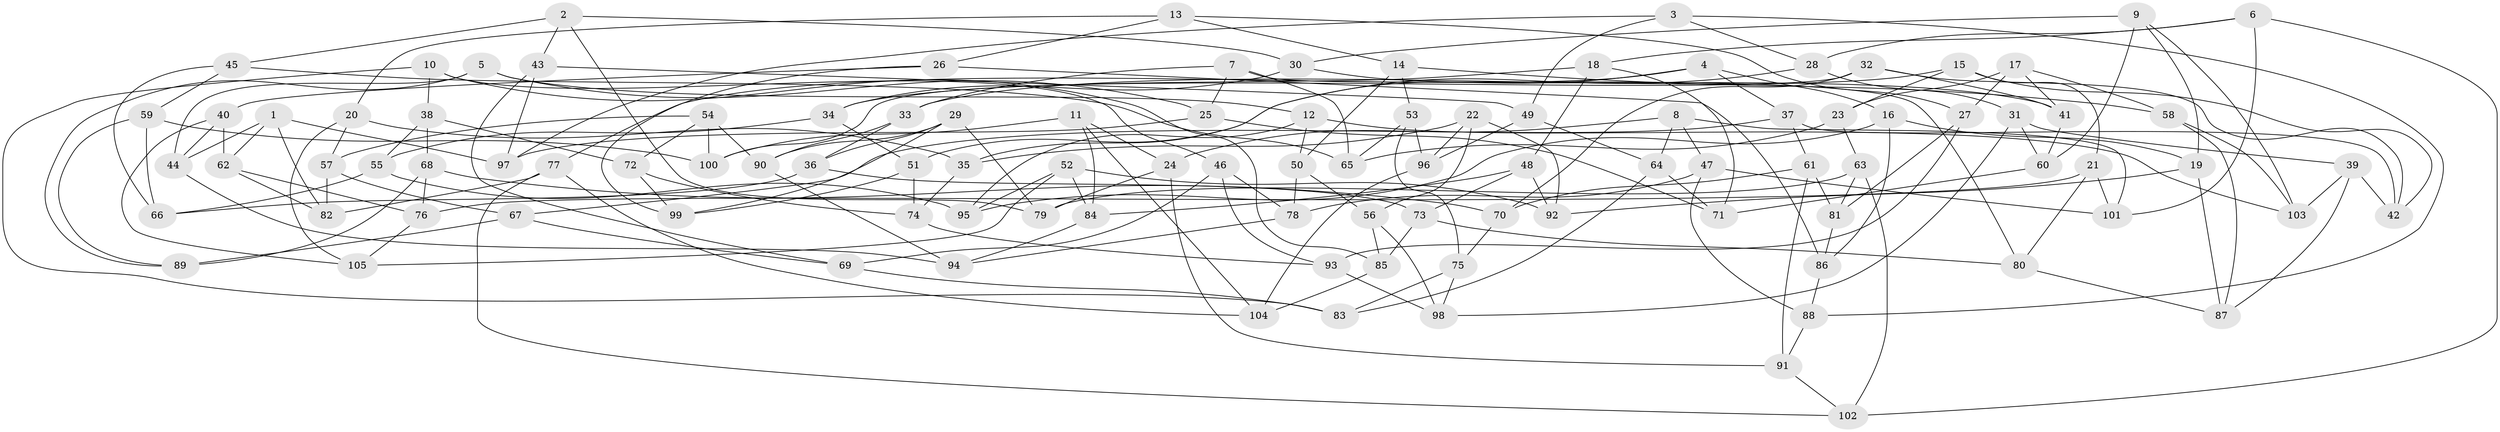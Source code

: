 // coarse degree distribution, {5: 0.13846153846153847, 4: 0.38461538461538464, 6: 0.46153846153846156, 3: 0.015384615384615385}
// Generated by graph-tools (version 1.1) at 2025/24/03/03/25 07:24:31]
// undirected, 105 vertices, 210 edges
graph export_dot {
graph [start="1"]
  node [color=gray90,style=filled];
  1;
  2;
  3;
  4;
  5;
  6;
  7;
  8;
  9;
  10;
  11;
  12;
  13;
  14;
  15;
  16;
  17;
  18;
  19;
  20;
  21;
  22;
  23;
  24;
  25;
  26;
  27;
  28;
  29;
  30;
  31;
  32;
  33;
  34;
  35;
  36;
  37;
  38;
  39;
  40;
  41;
  42;
  43;
  44;
  45;
  46;
  47;
  48;
  49;
  50;
  51;
  52;
  53;
  54;
  55;
  56;
  57;
  58;
  59;
  60;
  61;
  62;
  63;
  64;
  65;
  66;
  67;
  68;
  69;
  70;
  71;
  72;
  73;
  74;
  75;
  76;
  77;
  78;
  79;
  80;
  81;
  82;
  83;
  84;
  85;
  86;
  87;
  88;
  89;
  90;
  91;
  92;
  93;
  94;
  95;
  96;
  97;
  98;
  99;
  100;
  101;
  102;
  103;
  104;
  105;
  1 -- 82;
  1 -- 62;
  1 -- 97;
  1 -- 44;
  2 -- 30;
  2 -- 79;
  2 -- 43;
  2 -- 45;
  3 -- 49;
  3 -- 28;
  3 -- 88;
  3 -- 97;
  4 -- 35;
  4 -- 16;
  4 -- 77;
  4 -- 37;
  5 -- 89;
  5 -- 44;
  5 -- 12;
  5 -- 25;
  6 -- 18;
  6 -- 28;
  6 -- 102;
  6 -- 101;
  7 -- 80;
  7 -- 25;
  7 -- 65;
  7 -- 33;
  8 -- 24;
  8 -- 47;
  8 -- 64;
  8 -- 101;
  9 -- 30;
  9 -- 103;
  9 -- 19;
  9 -- 60;
  10 -- 46;
  10 -- 38;
  10 -- 83;
  10 -- 85;
  11 -- 104;
  11 -- 24;
  11 -- 84;
  11 -- 100;
  12 -- 50;
  12 -- 95;
  12 -- 103;
  13 -- 26;
  13 -- 20;
  13 -- 14;
  13 -- 27;
  14 -- 50;
  14 -- 58;
  14 -- 53;
  15 -- 21;
  15 -- 42;
  15 -- 33;
  15 -- 23;
  16 -- 95;
  16 -- 19;
  16 -- 86;
  17 -- 58;
  17 -- 27;
  17 -- 23;
  17 -- 41;
  18 -- 48;
  18 -- 34;
  18 -- 71;
  19 -- 87;
  19 -- 92;
  20 -- 105;
  20 -- 35;
  20 -- 57;
  21 -- 76;
  21 -- 101;
  21 -- 80;
  22 -- 92;
  22 -- 56;
  22 -- 96;
  22 -- 35;
  23 -- 65;
  23 -- 63;
  24 -- 79;
  24 -- 91;
  25 -- 97;
  25 -- 71;
  26 -- 86;
  26 -- 99;
  26 -- 40;
  27 -- 81;
  27 -- 93;
  28 -- 51;
  28 -- 31;
  29 -- 99;
  29 -- 79;
  29 -- 36;
  29 -- 90;
  30 -- 34;
  30 -- 41;
  31 -- 98;
  31 -- 39;
  31 -- 60;
  32 -- 70;
  32 -- 41;
  32 -- 100;
  32 -- 42;
  33 -- 90;
  33 -- 36;
  34 -- 55;
  34 -- 51;
  35 -- 74;
  36 -- 73;
  36 -- 66;
  37 -- 42;
  37 -- 67;
  37 -- 61;
  38 -- 55;
  38 -- 72;
  38 -- 68;
  39 -- 87;
  39 -- 103;
  39 -- 42;
  40 -- 105;
  40 -- 62;
  40 -- 44;
  41 -- 60;
  43 -- 97;
  43 -- 69;
  43 -- 49;
  44 -- 94;
  45 -- 66;
  45 -- 59;
  45 -- 65;
  46 -- 93;
  46 -- 69;
  46 -- 78;
  47 -- 78;
  47 -- 101;
  47 -- 88;
  48 -- 92;
  48 -- 84;
  48 -- 73;
  49 -- 64;
  49 -- 96;
  50 -- 78;
  50 -- 56;
  51 -- 74;
  51 -- 99;
  52 -- 84;
  52 -- 92;
  52 -- 105;
  52 -- 95;
  53 -- 65;
  53 -- 96;
  53 -- 75;
  54 -- 90;
  54 -- 100;
  54 -- 72;
  54 -- 57;
  55 -- 95;
  55 -- 66;
  56 -- 85;
  56 -- 98;
  57 -- 67;
  57 -- 82;
  58 -- 87;
  58 -- 103;
  59 -- 100;
  59 -- 89;
  59 -- 66;
  60 -- 71;
  61 -- 91;
  61 -- 70;
  61 -- 81;
  62 -- 76;
  62 -- 82;
  63 -- 81;
  63 -- 79;
  63 -- 102;
  64 -- 83;
  64 -- 71;
  67 -- 89;
  67 -- 69;
  68 -- 76;
  68 -- 89;
  68 -- 70;
  69 -- 83;
  70 -- 75;
  72 -- 74;
  72 -- 99;
  73 -- 85;
  73 -- 80;
  74 -- 93;
  75 -- 83;
  75 -- 98;
  76 -- 105;
  77 -- 104;
  77 -- 102;
  77 -- 82;
  78 -- 94;
  80 -- 87;
  81 -- 86;
  84 -- 94;
  85 -- 104;
  86 -- 88;
  88 -- 91;
  90 -- 94;
  91 -- 102;
  93 -- 98;
  96 -- 104;
}
